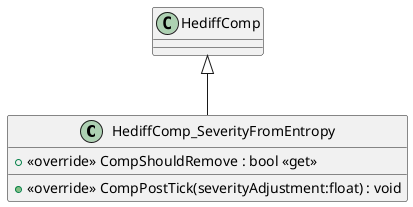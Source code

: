 @startuml
class HediffComp_SeverityFromEntropy {
    + <<override>> CompShouldRemove : bool <<get>>
    + <<override>> CompPostTick(severityAdjustment:float) : void
}
HediffComp <|-- HediffComp_SeverityFromEntropy
@enduml
